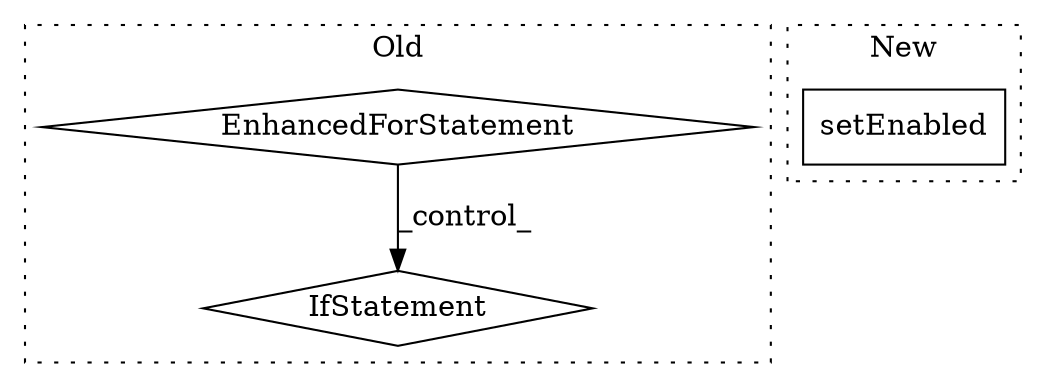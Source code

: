 digraph G {
subgraph cluster0 {
1 [label="EnhancedForStatement" a="70" s="3710,3791" l="53,2" shape="diamond"];
3 [label="IfStatement" a="25" s="3801,3821" l="4,2" shape="diamond"];
label = "Old";
style="dotted";
}
subgraph cluster1 {
2 [label="setEnabled" a="32" s="5821,5837" l="11,1" shape="box"];
label = "New";
style="dotted";
}
1 -> 3 [label="_control_"];
}